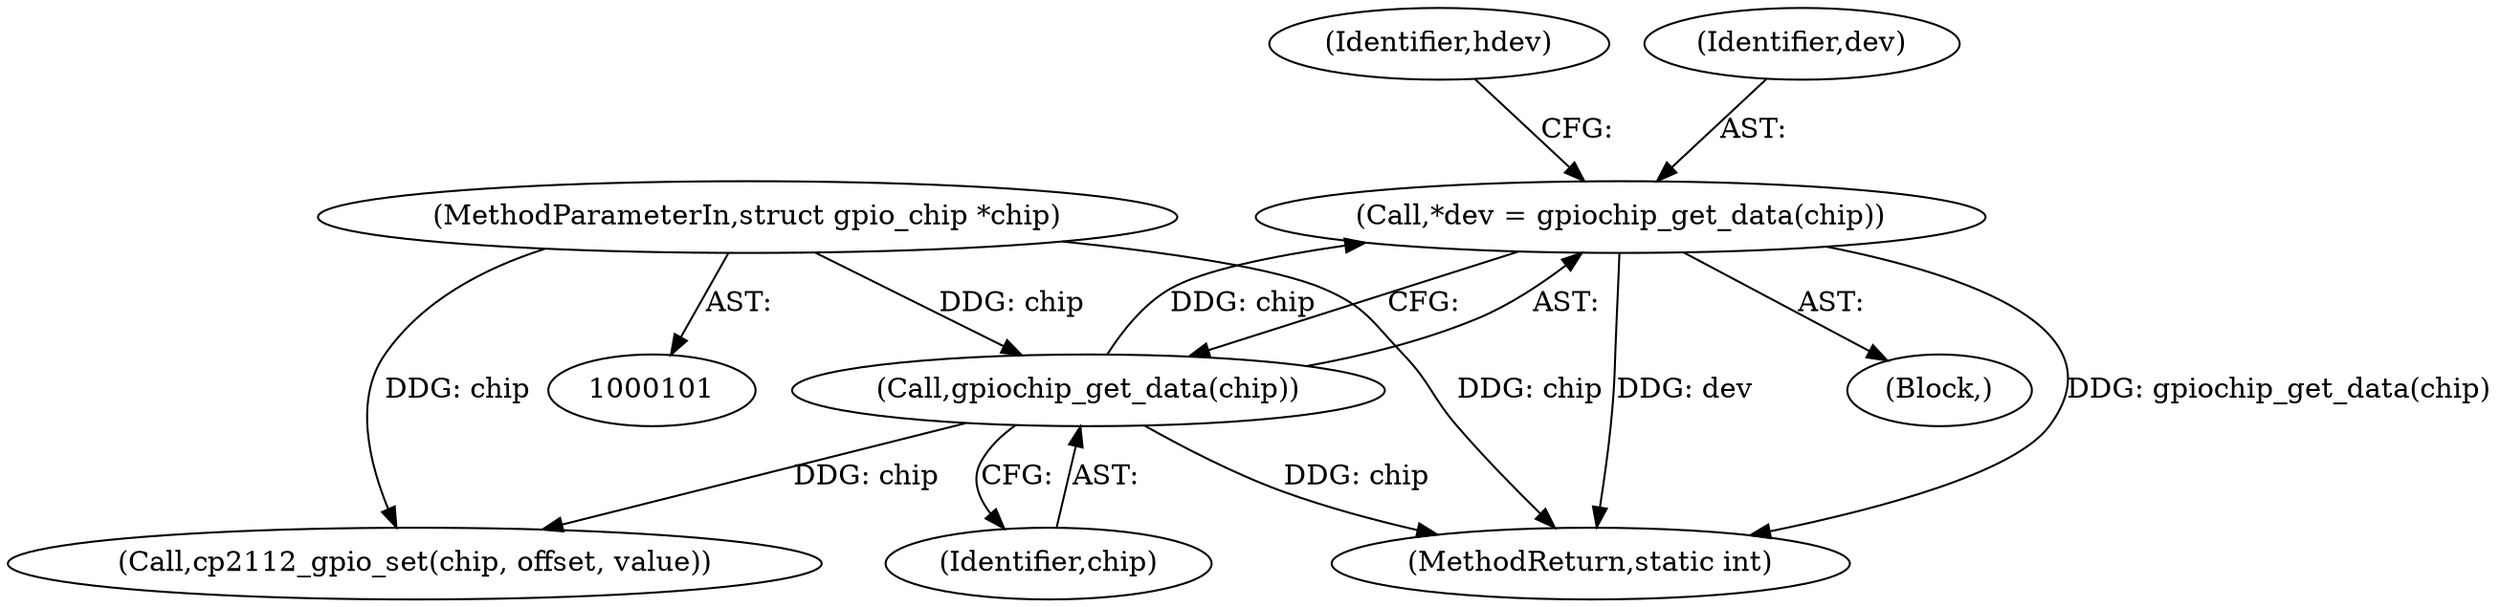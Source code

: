 digraph "0_linux_7a7b5df84b6b4e5d599c7289526eed96541a0654_0@pointer" {
"1000107" [label="(Call,*dev = gpiochip_get_data(chip))"];
"1000109" [label="(Call,gpiochip_get_data(chip))"];
"1000102" [label="(MethodParameterIn,struct gpio_chip *chip)"];
"1000110" [label="(Identifier,chip)"];
"1000109" [label="(Call,gpiochip_get_data(chip))"];
"1000113" [label="(Identifier,hdev)"];
"1000108" [label="(Identifier,dev)"];
"1000107" [label="(Call,*dev = gpiochip_get_data(chip))"];
"1000105" [label="(Block,)"];
"1000208" [label="(MethodReturn,static int)"];
"1000102" [label="(MethodParameterIn,struct gpio_chip *chip)"];
"1000187" [label="(Call,cp2112_gpio_set(chip, offset, value))"];
"1000107" -> "1000105"  [label="AST: "];
"1000107" -> "1000109"  [label="CFG: "];
"1000108" -> "1000107"  [label="AST: "];
"1000109" -> "1000107"  [label="AST: "];
"1000113" -> "1000107"  [label="CFG: "];
"1000107" -> "1000208"  [label="DDG: dev"];
"1000107" -> "1000208"  [label="DDG: gpiochip_get_data(chip)"];
"1000109" -> "1000107"  [label="DDG: chip"];
"1000109" -> "1000110"  [label="CFG: "];
"1000110" -> "1000109"  [label="AST: "];
"1000109" -> "1000208"  [label="DDG: chip"];
"1000102" -> "1000109"  [label="DDG: chip"];
"1000109" -> "1000187"  [label="DDG: chip"];
"1000102" -> "1000101"  [label="AST: "];
"1000102" -> "1000208"  [label="DDG: chip"];
"1000102" -> "1000187"  [label="DDG: chip"];
}
